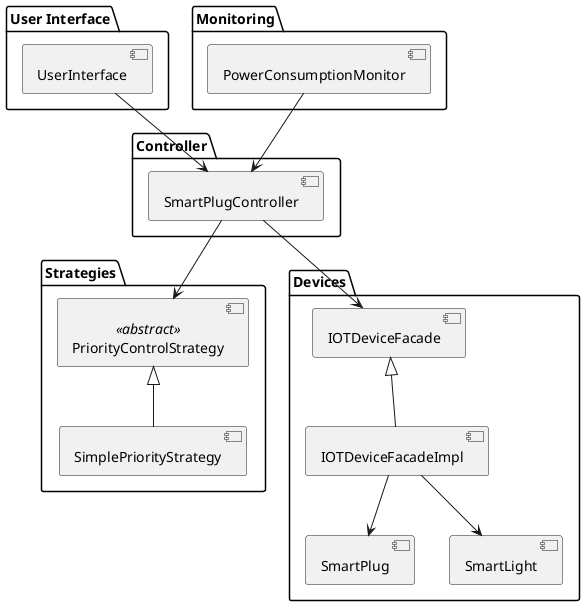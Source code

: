 @startuml
package "User Interface" {
    [UserInterface]
}

package "Controller" {
    [SmartPlugController]
}

package "Strategies" {
    [PriorityControlStrategy] <<abstract>>
    [SimplePriorityStrategy]
}

package "Devices" {
    [IOTDeviceFacade]
    [IOTDeviceFacadeImpl]
    [SmartPlug]
    [SmartLight]
}

package "Monitoring" {
    [PowerConsumptionMonitor]
}

[UserInterface] --> [SmartPlugController]
[SmartPlugController] --> [IOTDeviceFacade]
[SmartPlugController] --> [PriorityControlStrategy]
[PriorityControlStrategy] <|-- [SimplePriorityStrategy]
[IOTDeviceFacade] <|-- [IOTDeviceFacadeImpl]
[IOTDeviceFacadeImpl] --> [SmartPlug]
[IOTDeviceFacadeImpl] --> [SmartLight]
[PowerConsumptionMonitor] --> [SmartPlugController]
@enduml
